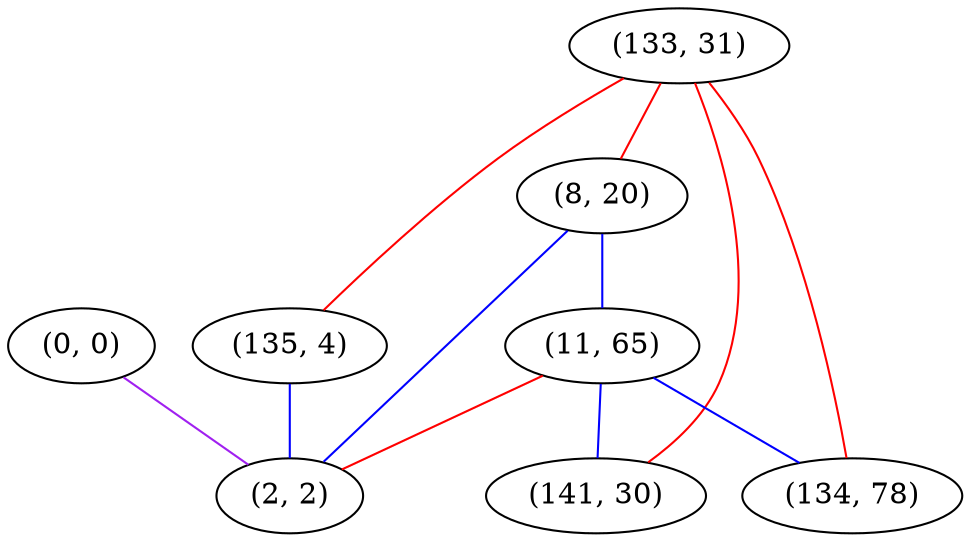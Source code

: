 graph "" {
"(133, 31)";
"(0, 0)";
"(8, 20)";
"(135, 4)";
"(11, 65)";
"(2, 2)";
"(141, 30)";
"(134, 78)";
"(133, 31)" -- "(141, 30)"  [color=red, key=0, weight=1];
"(133, 31)" -- "(135, 4)"  [color=red, key=0, weight=1];
"(133, 31)" -- "(134, 78)"  [color=red, key=0, weight=1];
"(133, 31)" -- "(8, 20)"  [color=red, key=0, weight=1];
"(0, 0)" -- "(2, 2)"  [color=purple, key=0, weight=4];
"(8, 20)" -- "(11, 65)"  [color=blue, key=0, weight=3];
"(8, 20)" -- "(2, 2)"  [color=blue, key=0, weight=3];
"(135, 4)" -- "(2, 2)"  [color=blue, key=0, weight=3];
"(11, 65)" -- "(141, 30)"  [color=blue, key=0, weight=3];
"(11, 65)" -- "(134, 78)"  [color=blue, key=0, weight=3];
"(11, 65)" -- "(2, 2)"  [color=red, key=0, weight=1];
}
